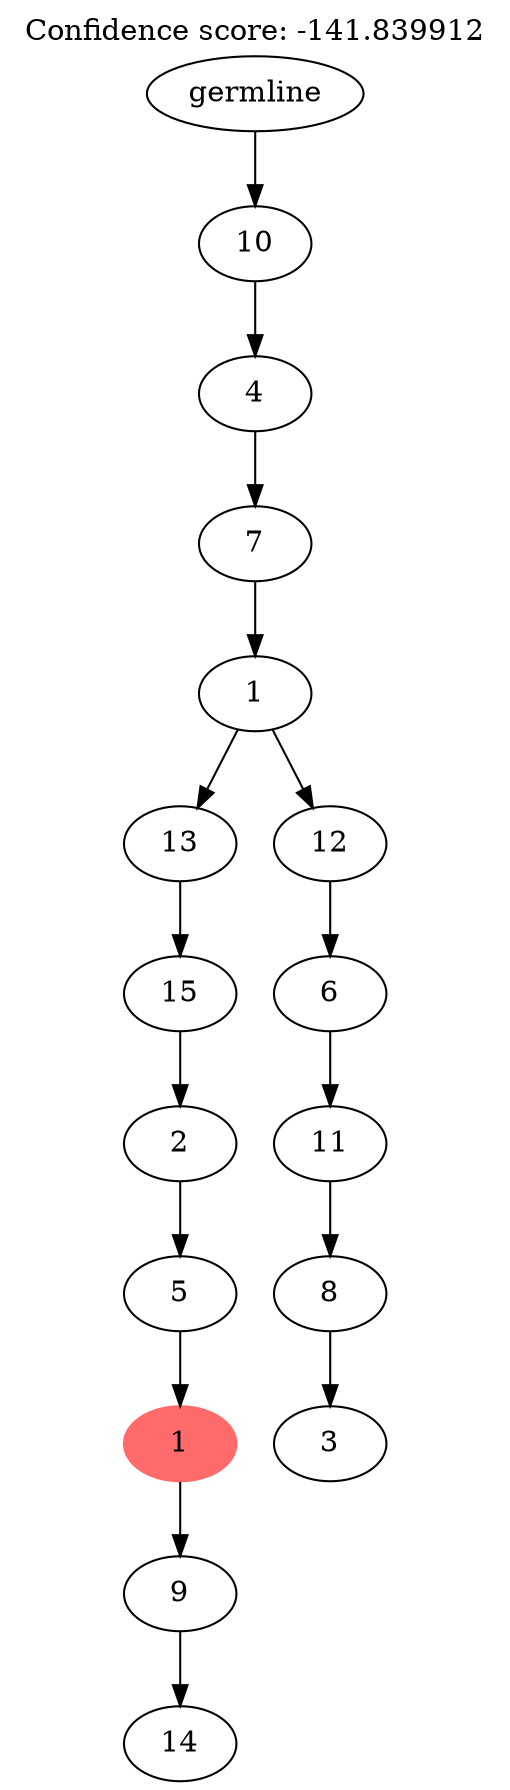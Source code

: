 digraph g {
	"15" -> "16";
	"16" [label="14"];
	"14" -> "15";
	"15" [label="9"];
	"13" -> "14";
	"14" [color=indianred1, style=filled, label="1"];
	"12" -> "13";
	"13" [label="5"];
	"11" -> "12";
	"12" [label="2"];
	"10" -> "11";
	"11" [label="15"];
	"8" -> "9";
	"9" [label="3"];
	"7" -> "8";
	"8" [label="8"];
	"6" -> "7";
	"7" [label="11"];
	"5" -> "6";
	"6" [label="6"];
	"4" -> "5";
	"5" [label="12"];
	"4" -> "10";
	"10" [label="13"];
	"3" -> "4";
	"4" [label="1"];
	"2" -> "3";
	"3" [label="7"];
	"1" -> "2";
	"2" [label="4"];
	"0" -> "1";
	"1" [label="10"];
	"0" [label="germline"];
	labelloc="t";
	label="Confidence score: -141.839912";
}
